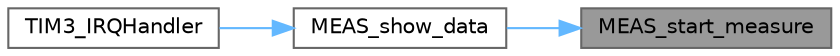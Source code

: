 digraph "MEAS_start_measure"
{
 // LATEX_PDF_SIZE
  bgcolor="transparent";
  edge [fontname=Helvetica,fontsize=10,labelfontname=Helvetica,labelfontsize=10];
  node [fontname=Helvetica,fontsize=10,shape=box,height=0.2,width=0.4];
  rankdir="RL";
  Node1 [id="Node000001",label="MEAS_start_measure",height=0.2,width=0.4,color="gray40", fillcolor="grey60", style="filled", fontcolor="black",tooltip="Start the measurement."];
  Node1 -> Node2 [id="edge1_Node000001_Node000002",dir="back",color="steelblue1",style="solid",tooltip=" "];
  Node2 [id="Node000002",label="MEAS_show_data",height=0.2,width=0.4,color="grey40", fillcolor="white", style="filled",URL="$measuring_8c.html#af3778dd3469657b95ea6a05c1fe4de0a",tooltip="Draw buffer data as curves."];
  Node2 -> Node3 [id="edge2_Node000002_Node000003",dir="back",color="steelblue1",style="solid",tooltip=" "];
  Node3 [id="Node000003",label="TIM3_IRQHandler",height=0.2,width=0.4,color="grey40", fillcolor="white", style="filled",URL="$measuring_8c.html#ac8e51d2183b5230cbd5481f8867adce9",tooltip="Interrupt handler for TIM3."];
}
